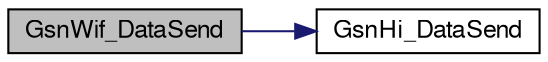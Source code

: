 digraph G
{
  edge [fontname="FreeSans",fontsize="12",labelfontname="FreeSans",labelfontsize="12"];
  node [fontname="FreeSans",fontsize="12",shape=record];
  rankdir=LR;
  Node1 [label="GsnWif_DataSend",height=0.2,width=0.4,color="black", fillcolor="grey75", style="filled" fontcolor="black"];
  Node1 -> Node2 [color="midnightblue",fontsize="12",style="solid"];
  Node2 [label="GsnHi_DataSend",height=0.2,width=0.4,color="black", fillcolor="white", style="filled",URL="$a00521.html#abd4555713b0cfa991359c10ec74bf0b3"];
}

